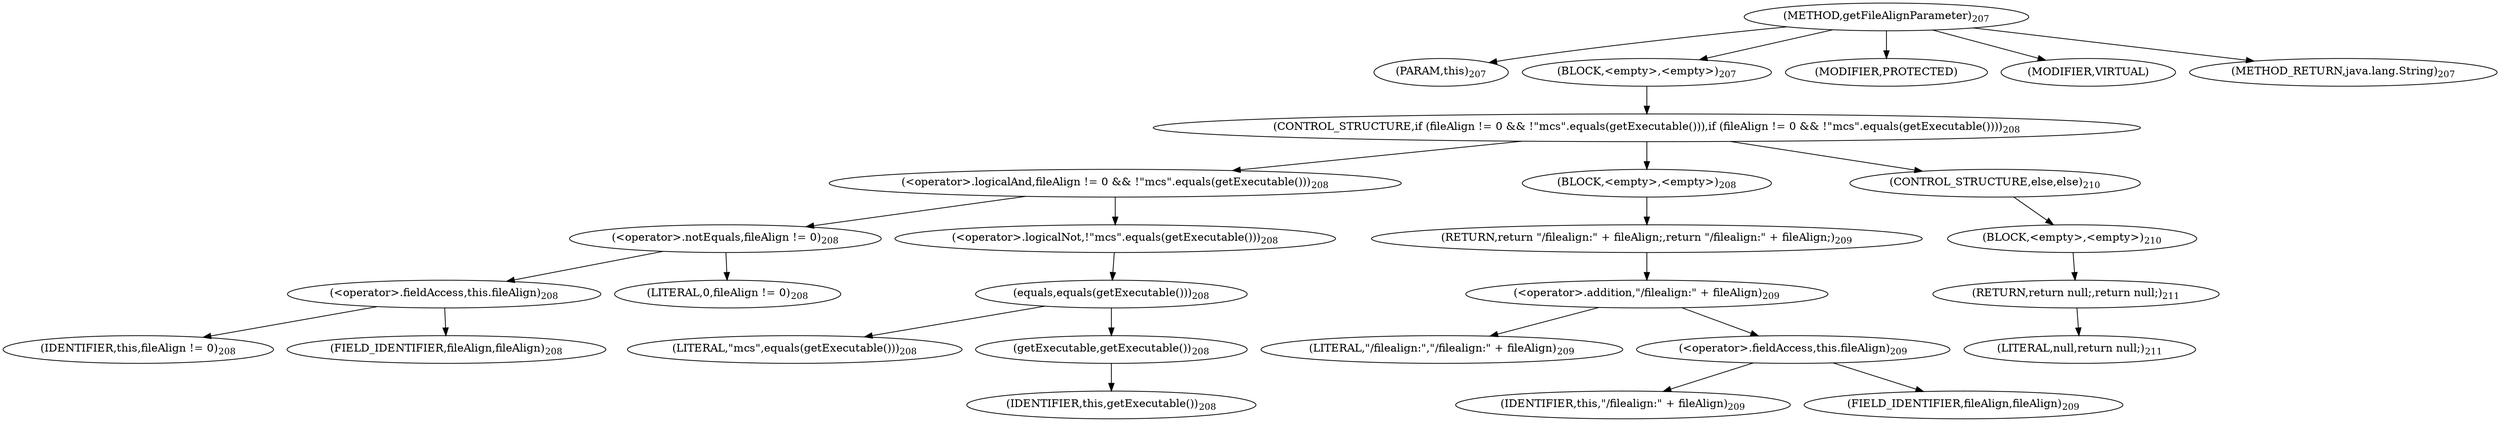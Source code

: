 digraph "getFileAlignParameter" {  
"183" [label = <(METHOD,getFileAlignParameter)<SUB>207</SUB>> ]
"10" [label = <(PARAM,this)<SUB>207</SUB>> ]
"184" [label = <(BLOCK,&lt;empty&gt;,&lt;empty&gt;)<SUB>207</SUB>> ]
"185" [label = <(CONTROL_STRUCTURE,if (fileAlign != 0 &amp;&amp; !&quot;mcs&quot;.equals(getExecutable())),if (fileAlign != 0 &amp;&amp; !&quot;mcs&quot;.equals(getExecutable())))<SUB>208</SUB>> ]
"186" [label = <(&lt;operator&gt;.logicalAnd,fileAlign != 0 &amp;&amp; !&quot;mcs&quot;.equals(getExecutable()))<SUB>208</SUB>> ]
"187" [label = <(&lt;operator&gt;.notEquals,fileAlign != 0)<SUB>208</SUB>> ]
"188" [label = <(&lt;operator&gt;.fieldAccess,this.fileAlign)<SUB>208</SUB>> ]
"189" [label = <(IDENTIFIER,this,fileAlign != 0)<SUB>208</SUB>> ]
"190" [label = <(FIELD_IDENTIFIER,fileAlign,fileAlign)<SUB>208</SUB>> ]
"191" [label = <(LITERAL,0,fileAlign != 0)<SUB>208</SUB>> ]
"192" [label = <(&lt;operator&gt;.logicalNot,!&quot;mcs&quot;.equals(getExecutable()))<SUB>208</SUB>> ]
"193" [label = <(equals,equals(getExecutable()))<SUB>208</SUB>> ]
"194" [label = <(LITERAL,&quot;mcs&quot;,equals(getExecutable()))<SUB>208</SUB>> ]
"195" [label = <(getExecutable,getExecutable())<SUB>208</SUB>> ]
"9" [label = <(IDENTIFIER,this,getExecutable())<SUB>208</SUB>> ]
"196" [label = <(BLOCK,&lt;empty&gt;,&lt;empty&gt;)<SUB>208</SUB>> ]
"197" [label = <(RETURN,return &quot;/filealign:&quot; + fileAlign;,return &quot;/filealign:&quot; + fileAlign;)<SUB>209</SUB>> ]
"198" [label = <(&lt;operator&gt;.addition,&quot;/filealign:&quot; + fileAlign)<SUB>209</SUB>> ]
"199" [label = <(LITERAL,&quot;/filealign:&quot;,&quot;/filealign:&quot; + fileAlign)<SUB>209</SUB>> ]
"200" [label = <(&lt;operator&gt;.fieldAccess,this.fileAlign)<SUB>209</SUB>> ]
"201" [label = <(IDENTIFIER,this,&quot;/filealign:&quot; + fileAlign)<SUB>209</SUB>> ]
"202" [label = <(FIELD_IDENTIFIER,fileAlign,fileAlign)<SUB>209</SUB>> ]
"203" [label = <(CONTROL_STRUCTURE,else,else)<SUB>210</SUB>> ]
"204" [label = <(BLOCK,&lt;empty&gt;,&lt;empty&gt;)<SUB>210</SUB>> ]
"205" [label = <(RETURN,return null;,return null;)<SUB>211</SUB>> ]
"206" [label = <(LITERAL,null,return null;)<SUB>211</SUB>> ]
"207" [label = <(MODIFIER,PROTECTED)> ]
"208" [label = <(MODIFIER,VIRTUAL)> ]
"209" [label = <(METHOD_RETURN,java.lang.String)<SUB>207</SUB>> ]
  "183" -> "10" 
  "183" -> "184" 
  "183" -> "207" 
  "183" -> "208" 
  "183" -> "209" 
  "184" -> "185" 
  "185" -> "186" 
  "185" -> "196" 
  "185" -> "203" 
  "186" -> "187" 
  "186" -> "192" 
  "187" -> "188" 
  "187" -> "191" 
  "188" -> "189" 
  "188" -> "190" 
  "192" -> "193" 
  "193" -> "194" 
  "193" -> "195" 
  "195" -> "9" 
  "196" -> "197" 
  "197" -> "198" 
  "198" -> "199" 
  "198" -> "200" 
  "200" -> "201" 
  "200" -> "202" 
  "203" -> "204" 
  "204" -> "205" 
  "205" -> "206" 
}
